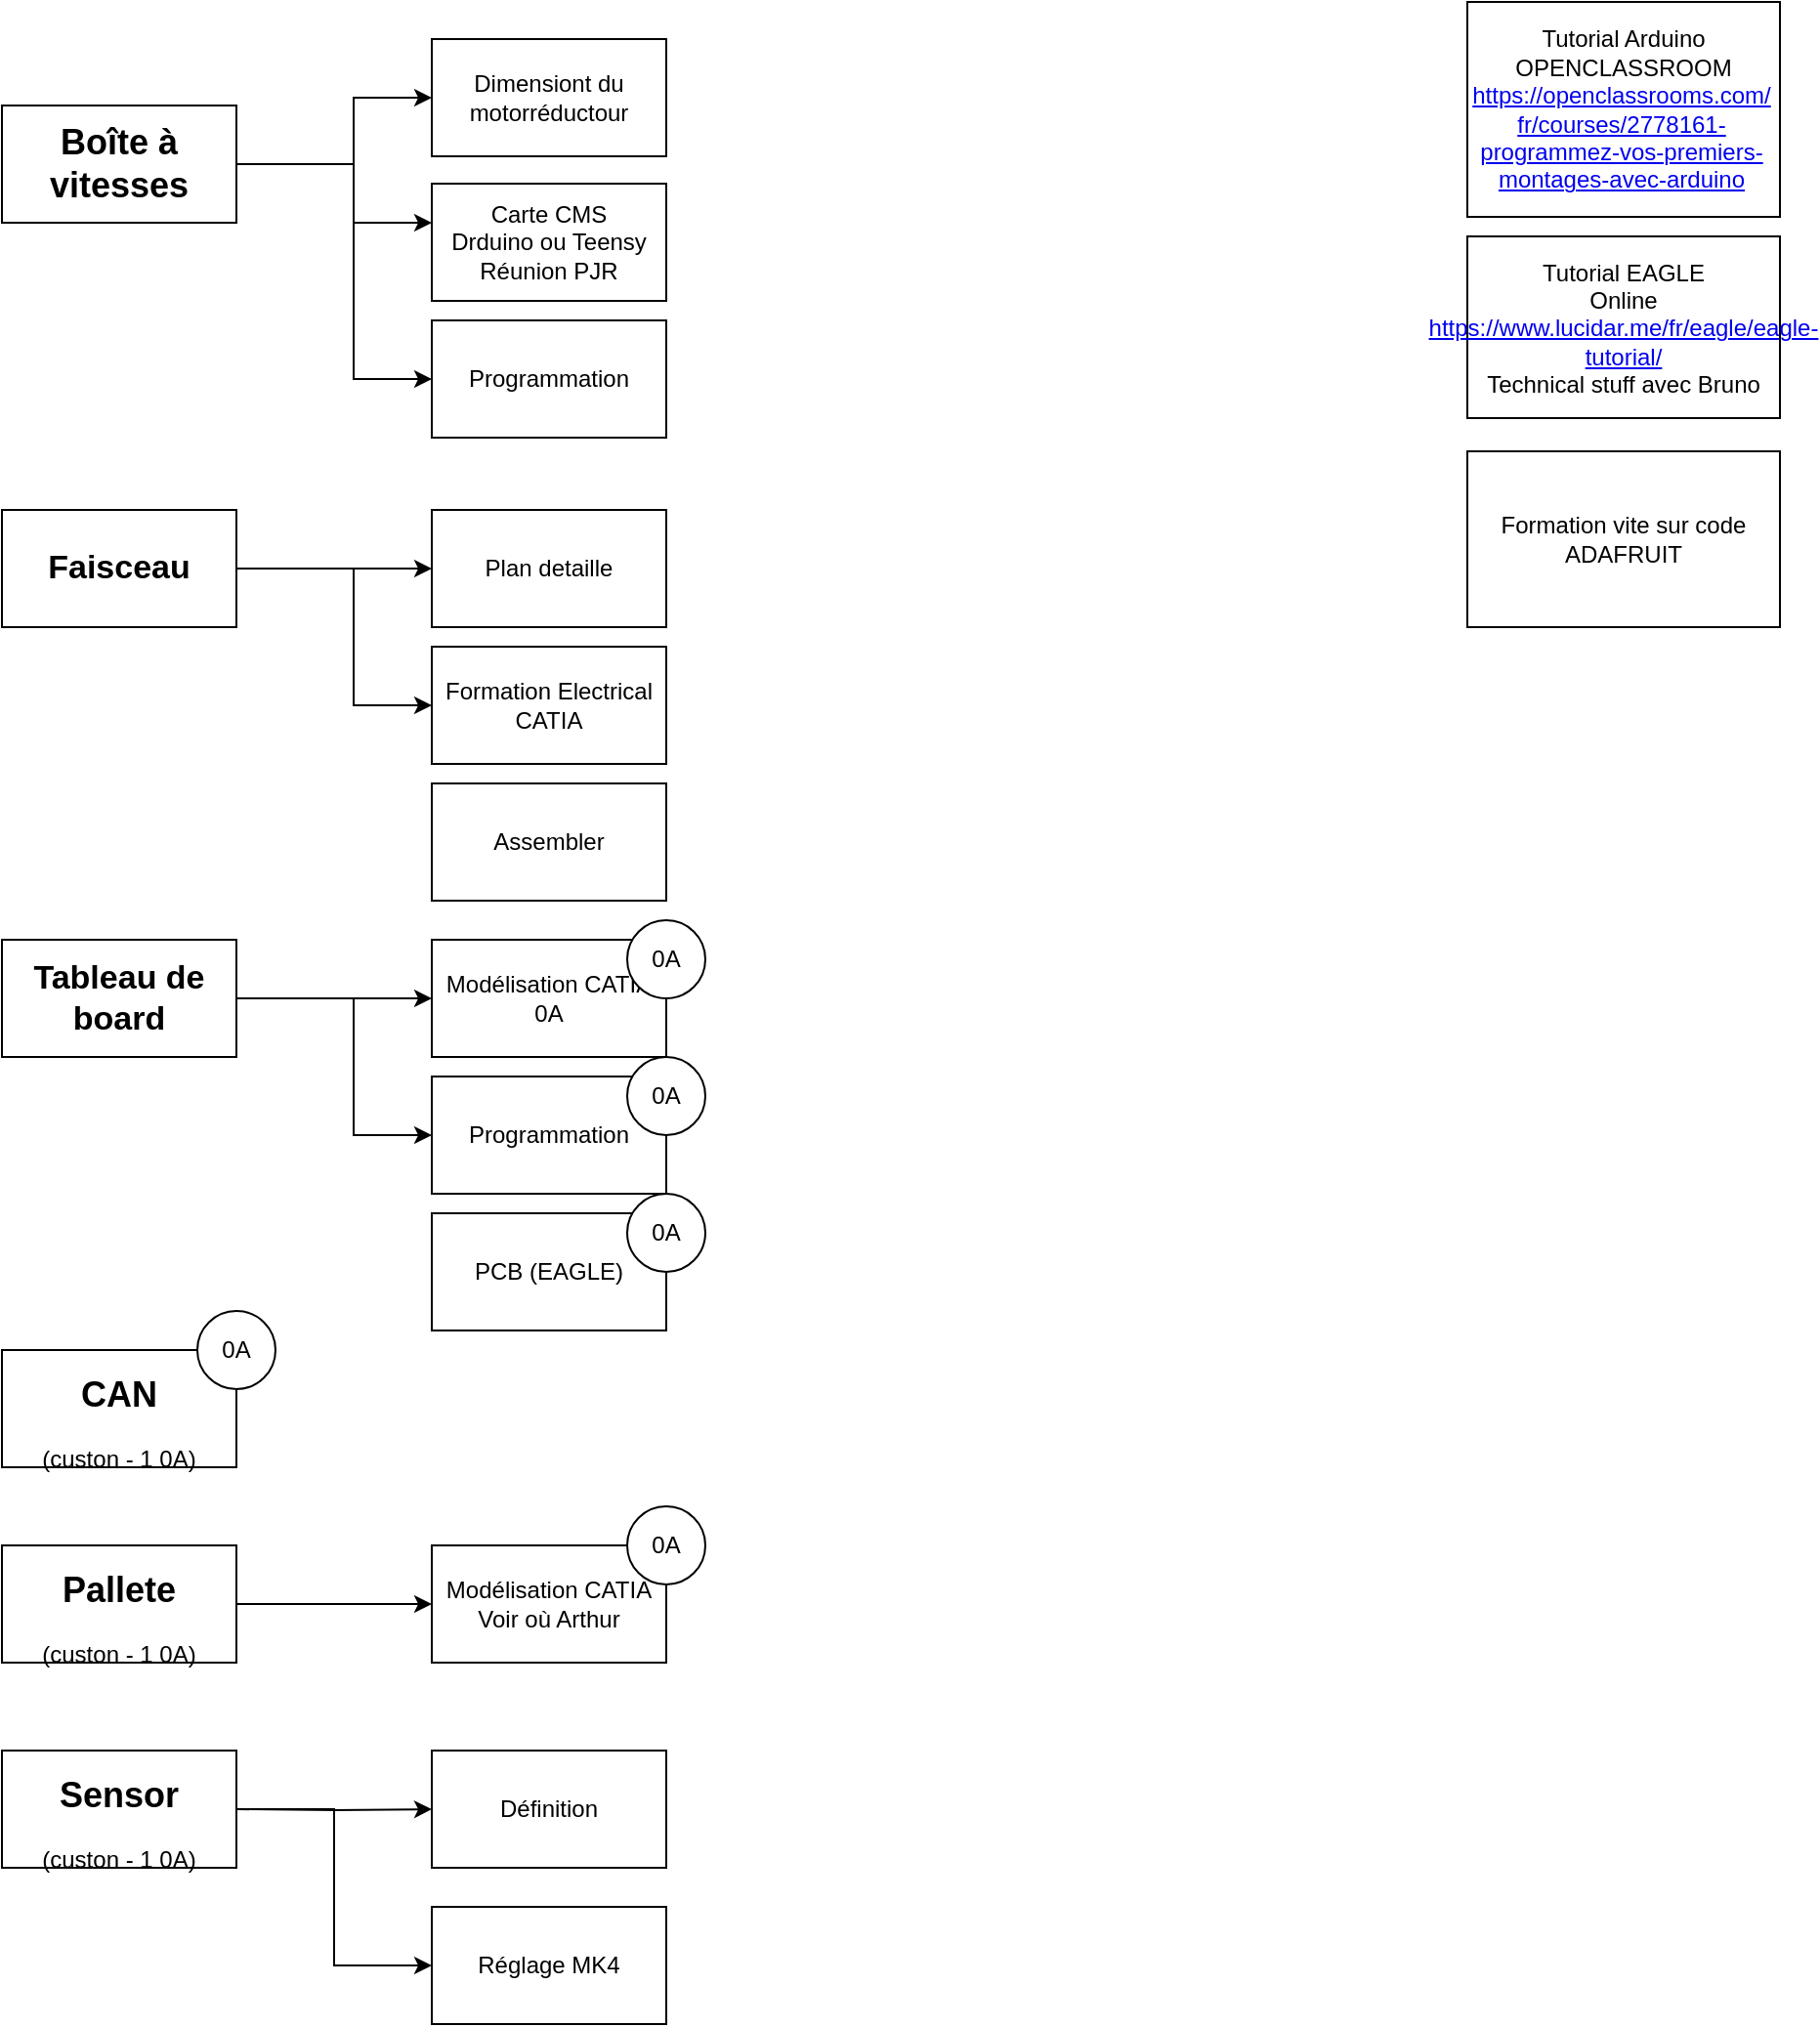 <mxfile pages="2" version="11.2.8" type="github"><diagram id="OFC1mdx5LirgfyZjLCjA" name="SEISM 2019-2020"><mxGraphModel dx="1024" dy="539" grid="1" gridSize="10" guides="1" tooltips="1" connect="1" arrows="1" fold="1" page="1" pageScale="1" pageWidth="827" pageHeight="1169" math="0" shadow="0"><root><mxCell id="0"/><mxCell id="1" parent="0"/><mxCell id="n8h8R-UUMzzCWgAuaHVg-3" style="edgeStyle=orthogonalEdgeStyle;rounded=0;orthogonalLoop=1;jettySize=auto;html=1;" parent="1" source="n8h8R-UUMzzCWgAuaHVg-1" target="n8h8R-UUMzzCWgAuaHVg-2" edge="1"><mxGeometry relative="1" as="geometry"><Array as="points"><mxPoint x="280" y="93"/><mxPoint x="280" y="59"/></Array></mxGeometry></mxCell><mxCell id="ZEdzmEgSg4_H2xOk8lYO-1" style="edgeStyle=orthogonalEdgeStyle;rounded=0;orthogonalLoop=1;jettySize=auto;html=1;" parent="1" source="n8h8R-UUMzzCWgAuaHVg-1" edge="1"><mxGeometry relative="1" as="geometry"><mxPoint x="320" y="123" as="targetPoint"/><Array as="points"><mxPoint x="280" y="93"/><mxPoint x="280" y="123"/></Array></mxGeometry></mxCell><mxCell id="ZEdzmEgSg4_H2xOk8lYO-8" style="edgeStyle=orthogonalEdgeStyle;rounded=0;orthogonalLoop=1;jettySize=auto;html=1;entryX=0;entryY=0.5;entryDx=0;entryDy=0;fontSize=12;" parent="1" source="n8h8R-UUMzzCWgAuaHVg-1" target="ZEdzmEgSg4_H2xOk8lYO-7" edge="1"><mxGeometry relative="1" as="geometry"><Array as="points"><mxPoint x="280" y="93"/><mxPoint x="280" y="203"/></Array></mxGeometry></mxCell><mxCell id="n8h8R-UUMzzCWgAuaHVg-1" value="&lt;h2&gt;&lt;span class=&quot; author-d-iz88z86z86za0dz67zz78zz78zz74zz68zjz80zz71z9iz90z95dz75zdxz72zz76znvz86zz79zz84zmrz67zz80zz90zbd2rz83zz81zgz71z1etjz88z&quot;&gt;Boîte à vitesses&lt;/span&gt;&lt;/h2&gt;" style="rounded=0;whiteSpace=wrap;html=1;" parent="1" vertex="1"><mxGeometry x="100" y="63" width="120" height="60" as="geometry"/></mxCell><mxCell id="n8h8R-UUMzzCWgAuaHVg-2" value="Dimensiont du motorréductour" style="rounded=0;whiteSpace=wrap;html=1;" parent="1" vertex="1"><mxGeometry x="320" y="29" width="120" height="60" as="geometry"/></mxCell><mxCell id="ZEdzmEgSg4_H2xOk8lYO-2" value="&lt;div&gt;Carte CMS&lt;/div&gt;&lt;div&gt;Drduino ou Teensy&lt;br&gt;&lt;/div&gt;&lt;div&gt;Réunion PJR&lt;br&gt;&lt;/div&gt;" style="rounded=0;whiteSpace=wrap;html=1;" parent="1" vertex="1"><mxGeometry x="320" y="103" width="120" height="60" as="geometry"/></mxCell><mxCell id="ZEdzmEgSg4_H2xOk8lYO-6" style="edgeStyle=orthogonalEdgeStyle;rounded=0;orthogonalLoop=1;jettySize=auto;html=1;fontSize=12;" parent="1" source="ZEdzmEgSg4_H2xOk8lYO-3" target="ZEdzmEgSg4_H2xOk8lYO-4" edge="1"><mxGeometry relative="1" as="geometry"><Array as="points"><mxPoint x="280" y="300"/><mxPoint x="280" y="300"/></Array></mxGeometry></mxCell><mxCell id="ZEdzmEgSg4_H2xOk8lYO-9" style="edgeStyle=orthogonalEdgeStyle;rounded=0;orthogonalLoop=1;jettySize=auto;html=1;entryX=0;entryY=0.5;entryDx=0;entryDy=0;fontSize=12;" parent="1" source="ZEdzmEgSg4_H2xOk8lYO-3" target="ZEdzmEgSg4_H2xOk8lYO-5" edge="1"><mxGeometry relative="1" as="geometry"><Array as="points"><mxPoint x="280" y="300"/><mxPoint x="280" y="370"/></Array></mxGeometry></mxCell><mxCell id="ZEdzmEgSg4_H2xOk8lYO-3" value="Faisceau" style="rounded=0;whiteSpace=wrap;html=1;fontSize=17;fontStyle=1" parent="1" vertex="1"><mxGeometry x="100" y="270" width="120" height="60" as="geometry"/></mxCell><mxCell id="ZEdzmEgSg4_H2xOk8lYO-4" value="Plan detaille" style="rounded=0;whiteSpace=wrap;html=1;fontSize=12;" parent="1" vertex="1"><mxGeometry x="320" y="270" width="120" height="60" as="geometry"/></mxCell><mxCell id="ZEdzmEgSg4_H2xOk8lYO-5" value="Formation Electrical CATIA" style="rounded=0;whiteSpace=wrap;html=1;fontSize=12;" parent="1" vertex="1"><mxGeometry x="320" y="340" width="120" height="60" as="geometry"/></mxCell><mxCell id="ZEdzmEgSg4_H2xOk8lYO-7" value="Programmation" style="rounded=0;whiteSpace=wrap;html=1;" parent="1" vertex="1"><mxGeometry x="320" y="173" width="120" height="60" as="geometry"/></mxCell><mxCell id="GDCi2UBTaz7nOfyJ2iRU-5" style="edgeStyle=orthogonalEdgeStyle;rounded=0;orthogonalLoop=1;jettySize=auto;html=1;exitX=1;exitY=0.5;exitDx=0;exitDy=0;fontSize=12;" parent="1" source="ZEdzmEgSg4_H2xOk8lYO-11" target="GDCi2UBTaz7nOfyJ2iRU-4" edge="1"><mxGeometry relative="1" as="geometry"/></mxCell><mxCell id="ZEdzmEgSg4_H2xOk8lYO-11" value="&lt;h2&gt;&lt;span class=&quot; author-d-iz88z86z86za0dz67zz78zz78zz74zz68zjz80zz71z9iz90z95dz75zdxz72zz76znvz86zz79zz84zmrz67zz80zz90zbd2rz83zz81zgz71z1etjz88z&quot;&gt;Pallete&lt;/span&gt;&lt;/h2&gt;&lt;div&gt;(custon - 1 0A)&lt;br&gt;&lt;/div&gt;" style="rounded=0;whiteSpace=wrap;html=1;" parent="1" vertex="1"><mxGeometry x="100" y="800" width="120" height="60" as="geometry"/></mxCell><mxCell id="ZEdzmEgSg4_H2xOk8lYO-12" value="Assembler" style="rounded=0;whiteSpace=wrap;html=1;fontSize=12;" parent="1" vertex="1"><mxGeometry x="320" y="410" width="120" height="60" as="geometry"/></mxCell><mxCell id="ZEdzmEgSg4_H2xOk8lYO-13" style="edgeStyle=orthogonalEdgeStyle;rounded=0;orthogonalLoop=1;jettySize=auto;html=1;fontSize=12;" parent="1" source="ZEdzmEgSg4_H2xOk8lYO-15" target="ZEdzmEgSg4_H2xOk8lYO-16" edge="1"><mxGeometry relative="1" as="geometry"><Array as="points"><mxPoint x="280" y="520"/><mxPoint x="280" y="520"/></Array></mxGeometry></mxCell><mxCell id="ZEdzmEgSg4_H2xOk8lYO-14" style="edgeStyle=orthogonalEdgeStyle;rounded=0;orthogonalLoop=1;jettySize=auto;html=1;entryX=0;entryY=0.5;entryDx=0;entryDy=0;fontSize=12;" parent="1" source="ZEdzmEgSg4_H2xOk8lYO-15" target="ZEdzmEgSg4_H2xOk8lYO-17" edge="1"><mxGeometry relative="1" as="geometry"><Array as="points"><mxPoint x="280" y="520"/><mxPoint x="280" y="590"/></Array></mxGeometry></mxCell><mxCell id="ZEdzmEgSg4_H2xOk8lYO-15" value="Tableau de board" style="rounded=0;whiteSpace=wrap;html=1;fontSize=17;fontStyle=1" parent="1" vertex="1"><mxGeometry x="100" y="490" width="120" height="60" as="geometry"/></mxCell><mxCell id="ZEdzmEgSg4_H2xOk8lYO-16" value="&lt;div&gt;Modélisation CATIA&lt;br&gt;&lt;/div&gt;&lt;div&gt;0A&lt;/div&gt;" style="rounded=0;whiteSpace=wrap;html=1;fontSize=12;" parent="1" vertex="1"><mxGeometry x="320" y="490" width="120" height="60" as="geometry"/></mxCell><mxCell id="ZEdzmEgSg4_H2xOk8lYO-17" value="Programmation" style="rounded=0;whiteSpace=wrap;html=1;fontSize=12;" parent="1" vertex="1"><mxGeometry x="320" y="560" width="120" height="60" as="geometry"/></mxCell><mxCell id="ZEdzmEgSg4_H2xOk8lYO-18" value="PCB (EAGLE)" style="rounded=0;whiteSpace=wrap;html=1;fontSize=12;" parent="1" vertex="1"><mxGeometry x="320" y="630" width="120" height="60" as="geometry"/></mxCell><mxCell id="GDCi2UBTaz7nOfyJ2iRU-1" value="&lt;div&gt;Tutorial Arduino OPENCLASSROOM&lt;/div&gt;&lt;div&gt;&lt;span class=&quot;_5yl5&quot;&gt;&lt;span&gt;&lt;/span&gt;&lt;/span&gt;&lt;span class=&quot;_40fu&quot;&gt;&lt;span class=&quot;_1z_2 _2u_d&quot;&gt;&lt;/span&gt;&lt;/span&gt;&lt;div class=&quot;_5wd4 _1nc7 _5ysy&quot;&gt;&lt;div class=&quot;._1dlq _h8t&quot;&gt;&lt;div class=&quot;_5wd9 direction_ltr clearfix&quot;&gt;&lt;div class=&quot;_1e-x _n4o&quot;&gt;&lt;div class=&quot;_3_bl&quot;&gt;&lt;div class=&quot;_5w1r _3_om _5wdf&quot; style=&quot;max-width: 156px ; overflow-wrap: break-word&quot;&gt;&lt;div class=&quot;_4gx_&quot;&gt;&lt;div class=&quot;_1aa6&quot;&gt;&lt;div class=&quot;&quot;&gt;&lt;span class=&quot;_5yl5&quot;&gt;&lt;span&gt;&lt;a target=&quot;_blank&quot; href=&quot;https://openclassrooms.com/fr/courses/2778161-programmez-vos-premiers-montages-avec-arduino?fbclid=IwAR032jV8DWhOgQO7gnv3cIXzeYS3i4lSgTzgkv0eqCyp_ijlazUB7Z2ROuo&quot;&gt;https://openclassrooms.com/fr/courses/2778161-programmez-vos-premiers-montages-avec-arduino&lt;/a&gt;&lt;/span&gt;&lt;/span&gt;&lt;/div&gt;&lt;/div&gt;&lt;/div&gt;&lt;/div&gt;&lt;/div&gt;&lt;/div&gt;&lt;/div&gt;&lt;/div&gt;&lt;/div&gt;&lt;/div&gt;" style="rounded=0;whiteSpace=wrap;html=1;" parent="1" vertex="1"><mxGeometry x="850" y="10" width="160" height="110" as="geometry"/></mxCell><mxCell id="GDCi2UBTaz7nOfyJ2iRU-2" value="&lt;div&gt;Tutorial EAGLE &lt;br&gt;&lt;/div&gt;&lt;div&gt;Online &lt;span class=&quot;_5yl5&quot;&gt;&lt;span&gt;&lt;a target=&quot;_blank&quot; href=&quot;https://www.lucidar.me/fr/eagle/eagle-tutorial/?fbclid=IwAR3I6-mXPhG09j9GyPPHlTGTtdX1ONF0NHT1RazgUB0NpToaqGyBgixrVRk&quot;&gt;https://www.lucidar.me/fr/eagle/eagle-tutorial/&lt;/a&gt;&lt;/span&gt;&lt;/span&gt;&lt;/div&gt;&lt;div&gt;Technical stuff avec Bruno&lt;br&gt;&lt;/div&gt;" style="rounded=0;whiteSpace=wrap;html=1;" parent="1" vertex="1"><mxGeometry x="850" y="130" width="160" height="93" as="geometry"/></mxCell><mxCell id="GDCi2UBTaz7nOfyJ2iRU-3" value="&lt;div&gt;Formation vite sur code&lt;/div&gt;&lt;div&gt;ADAFRUIT&lt;br&gt;&lt;/div&gt;" style="rounded=0;whiteSpace=wrap;html=1;" parent="1" vertex="1"><mxGeometry x="850" y="240" width="160" height="90" as="geometry"/></mxCell><mxCell id="GDCi2UBTaz7nOfyJ2iRU-4" value="&lt;div&gt;Modélisation CATIA&lt;br&gt;&lt;/div&gt;&lt;div&gt;Voir où Arthur &lt;br&gt;&lt;/div&gt;" style="rounded=0;whiteSpace=wrap;html=1;fontSize=12;" parent="1" vertex="1"><mxGeometry x="320" y="800" width="120" height="60" as="geometry"/></mxCell><mxCell id="GDCi2UBTaz7nOfyJ2iRU-10" style="edgeStyle=orthogonalEdgeStyle;rounded=0;orthogonalLoop=1;jettySize=auto;html=1;entryX=0;entryY=0.5;entryDx=0;entryDy=0;fontSize=12;" parent="1" source="GDCi2UBTaz7nOfyJ2iRU-6" target="GDCi2UBTaz7nOfyJ2iRU-9" edge="1"><mxGeometry relative="1" as="geometry"/></mxCell><mxCell id="GDCi2UBTaz7nOfyJ2iRU-6" value="&lt;h2&gt;&lt;span class=&quot; author-d-iz88z86z86za0dz67zz78zz78zz74zz68zjz80zz71z9iz90z95dz75zdxz72zz76znvz86zz79zz84zmrz67zz80zz90zbd2rz83zz81zgz71z1etjz88z&quot;&gt;Sensor&lt;/span&gt;&lt;/h2&gt;&lt;div&gt;(custon - 1 0A)&lt;br&gt;&lt;/div&gt;" style="rounded=0;whiteSpace=wrap;html=1;" parent="1" vertex="1"><mxGeometry x="100" y="905" width="120" height="60" as="geometry"/></mxCell><mxCell id="GDCi2UBTaz7nOfyJ2iRU-7" style="edgeStyle=orthogonalEdgeStyle;rounded=0;orthogonalLoop=1;jettySize=auto;html=1;exitX=1;exitY=0.5;exitDx=0;exitDy=0;fontSize=12;" parent="1" target="GDCi2UBTaz7nOfyJ2iRU-8" edge="1"><mxGeometry relative="1" as="geometry"><mxPoint x="220" y="935" as="sourcePoint"/></mxGeometry></mxCell><mxCell id="GDCi2UBTaz7nOfyJ2iRU-8" value="Définition" style="rounded=0;whiteSpace=wrap;html=1;fontSize=12;" parent="1" vertex="1"><mxGeometry x="320" y="905" width="120" height="60" as="geometry"/></mxCell><mxCell id="GDCi2UBTaz7nOfyJ2iRU-9" value="Réglage MK4" style="rounded=0;whiteSpace=wrap;html=1;fontSize=12;" parent="1" vertex="1"><mxGeometry x="320" y="985" width="120" height="60" as="geometry"/></mxCell><mxCell id="BpEwZu1vdVq8JEKv4jZS-1" value="0A" style="ellipse;whiteSpace=wrap;html=1;aspect=fixed;fontSize=12;" vertex="1" parent="1"><mxGeometry x="420" y="480" width="40" height="40" as="geometry"/></mxCell><mxCell id="BpEwZu1vdVq8JEKv4jZS-2" value="0A" style="ellipse;whiteSpace=wrap;html=1;aspect=fixed;fontSize=12;" vertex="1" parent="1"><mxGeometry x="420" y="550" width="40" height="40" as="geometry"/></mxCell><mxCell id="BpEwZu1vdVq8JEKv4jZS-3" value="0A" style="ellipse;whiteSpace=wrap;html=1;aspect=fixed;fontSize=12;" vertex="1" parent="1"><mxGeometry x="420" y="620" width="40" height="40" as="geometry"/></mxCell><mxCell id="BpEwZu1vdVq8JEKv4jZS-4" value="0A" style="ellipse;whiteSpace=wrap;html=1;aspect=fixed;fontSize=12;" vertex="1" parent="1"><mxGeometry x="420" y="780" width="40" height="40" as="geometry"/></mxCell><mxCell id="BpEwZu1vdVq8JEKv4jZS-5" value="&lt;h2&gt;&lt;span class=&quot; author-d-iz88z86z86za0dz67zz78zz78zz74zz68zjz80zz71z9iz90z95dz75zdxz72zz76znvz86zz79zz84zmrz67zz80zz90zbd2rz83zz81zgz71z1etjz88z&quot;&gt;CAN&lt;/span&gt;&lt;/h2&gt;&lt;div&gt;(custon - 1 0A)&lt;br&gt;&lt;/div&gt;" style="rounded=0;whiteSpace=wrap;html=1;" vertex="1" parent="1"><mxGeometry x="100" y="700" width="120" height="60" as="geometry"/></mxCell><mxCell id="BpEwZu1vdVq8JEKv4jZS-6" value="0A" style="ellipse;whiteSpace=wrap;html=1;aspect=fixed;fontSize=12;" vertex="1" parent="1"><mxGeometry x="200" y="680" width="40" height="40" as="geometry"/></mxCell></root></mxGraphModel></diagram><diagram id="0euW07BFGtbuIn3_eDCI" name="Séance A0"><mxGraphModel dx="1024" dy="539" grid="1" gridSize="10" guides="1" tooltips="1" connect="1" arrows="1" fold="1" page="1" pageScale="1" pageWidth="827" pageHeight="1169" math="0" shadow="0"><root><mxCell id="yGu3VXZg8dep5ZsxnJZt-0"/><mxCell id="yGu3VXZg8dep5ZsxnJZt-1" parent="yGu3VXZg8dep5ZsxnJZt-0"/><mxCell id="yGu3VXZg8dep5ZsxnJZt-2" value="Tutorial Arduino OPENCLASSROOM" style="rounded=0;whiteSpace=wrap;html=1;" vertex="1" parent="yGu3VXZg8dep5ZsxnJZt-1"><mxGeometry x="40" y="80" width="120" height="60" as="geometry"/></mxCell></root></mxGraphModel></diagram></mxfile>